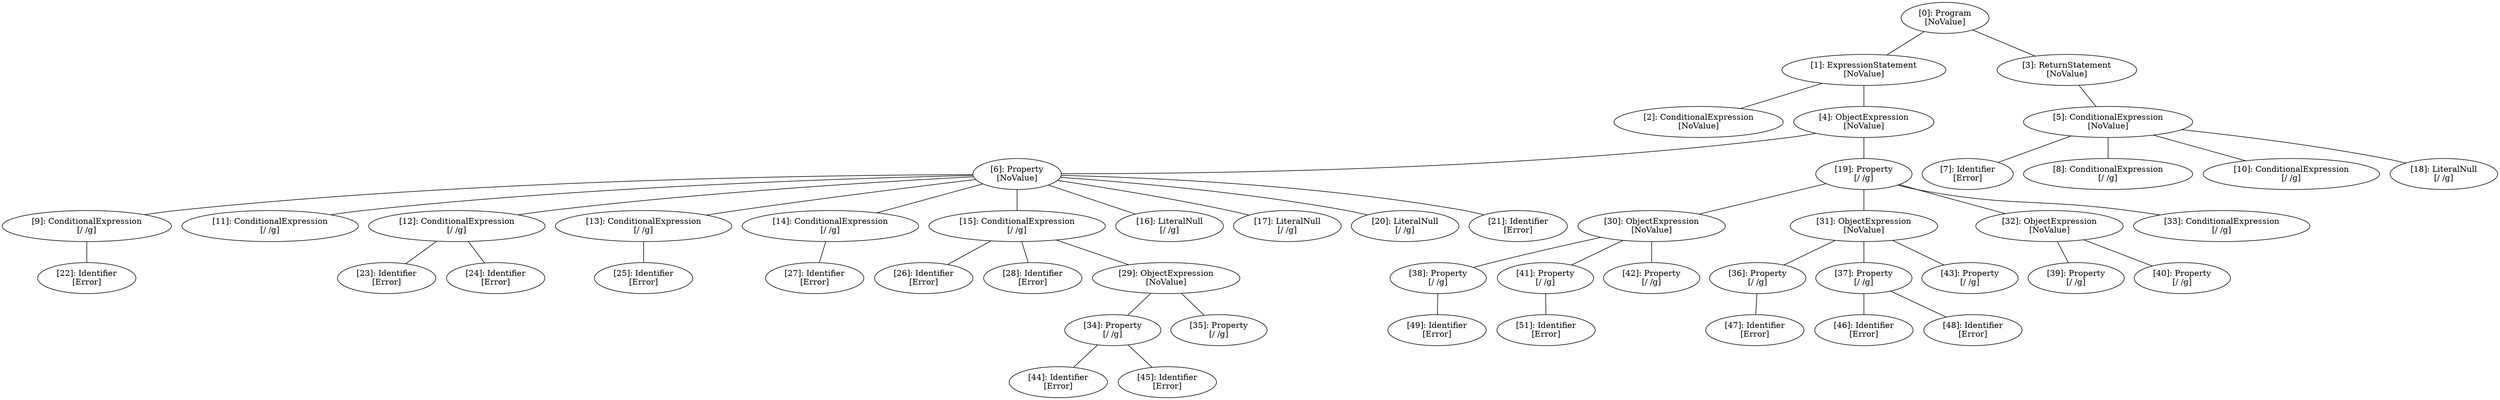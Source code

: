 // Result
graph {
	0 [label="[0]: Program
[NoValue]"]
	1 [label="[1]: ExpressionStatement
[NoValue]"]
	2 [label="[2]: ConditionalExpression
[NoValue]"]
	3 [label="[3]: ReturnStatement
[NoValue]"]
	4 [label="[4]: ObjectExpression
[NoValue]"]
	5 [label="[5]: ConditionalExpression
[NoValue]"]
	6 [label="[6]: Property
[NoValue]"]
	7 [label="[7]: Identifier
[Error]"]
	8 [label="[8]: ConditionalExpression
[/ /g]"]
	9 [label="[9]: ConditionalExpression
[/ /g]"]
	10 [label="[10]: ConditionalExpression
[/ /g]"]
	11 [label="[11]: ConditionalExpression
[/ /g]"]
	12 [label="[12]: ConditionalExpression
[/ /g]"]
	13 [label="[13]: ConditionalExpression
[/ /g]"]
	14 [label="[14]: ConditionalExpression
[/ /g]"]
	15 [label="[15]: ConditionalExpression
[/ /g]"]
	16 [label="[16]: LiteralNull
[/ /g]"]
	17 [label="[17]: LiteralNull
[/ /g]"]
	18 [label="[18]: LiteralNull
[/ /g]"]
	19 [label="[19]: Property
[/ /g]"]
	20 [label="[20]: LiteralNull
[/ /g]"]
	21 [label="[21]: Identifier
[Error]"]
	22 [label="[22]: Identifier
[Error]"]
	23 [label="[23]: Identifier
[Error]"]
	24 [label="[24]: Identifier
[Error]"]
	25 [label="[25]: Identifier
[Error]"]
	26 [label="[26]: Identifier
[Error]"]
	27 [label="[27]: Identifier
[Error]"]
	28 [label="[28]: Identifier
[Error]"]
	29 [label="[29]: ObjectExpression
[NoValue]"]
	30 [label="[30]: ObjectExpression
[NoValue]"]
	31 [label="[31]: ObjectExpression
[NoValue]"]
	32 [label="[32]: ObjectExpression
[NoValue]"]
	33 [label="[33]: ConditionalExpression
[/ /g]"]
	34 [label="[34]: Property
[/ /g]"]
	35 [label="[35]: Property
[/ /g]"]
	36 [label="[36]: Property
[/ /g]"]
	37 [label="[37]: Property
[/ /g]"]
	38 [label="[38]: Property
[/ /g]"]
	39 [label="[39]: Property
[/ /g]"]
	40 [label="[40]: Property
[/ /g]"]
	41 [label="[41]: Property
[/ /g]"]
	42 [label="[42]: Property
[/ /g]"]
	43 [label="[43]: Property
[/ /g]"]
	44 [label="[44]: Identifier
[Error]"]
	45 [label="[45]: Identifier
[Error]"]
	46 [label="[46]: Identifier
[Error]"]
	47 [label="[47]: Identifier
[Error]"]
	48 [label="[48]: Identifier
[Error]"]
	49 [label="[49]: Identifier
[Error]"]
	51 [label="[51]: Identifier
[Error]"]
	0 -- 1
	0 -- 3
	1 -- 2
	1 -- 4
	3 -- 5
	4 -- 6
	4 -- 19
	5 -- 7
	5 -- 8
	5 -- 10
	5 -- 18
	6 -- 9
	6 -- 11
	6 -- 12
	6 -- 13
	6 -- 14
	6 -- 15
	6 -- 16
	6 -- 17
	6 -- 20
	6 -- 21
	9 -- 22
	12 -- 23
	12 -- 24
	13 -- 25
	14 -- 27
	15 -- 26
	15 -- 28
	15 -- 29
	19 -- 30
	19 -- 31
	19 -- 32
	19 -- 33
	29 -- 34
	29 -- 35
	30 -- 38
	30 -- 41
	30 -- 42
	31 -- 36
	31 -- 37
	31 -- 43
	32 -- 39
	32 -- 40
	34 -- 44
	34 -- 45
	36 -- 47
	37 -- 46
	37 -- 48
	38 -- 49
	41 -- 51
}
